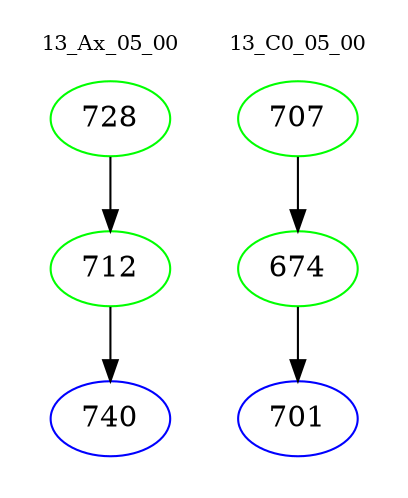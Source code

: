 digraph{
subgraph cluster_0 {
color = white
label = "13_Ax_05_00";
fontsize=10;
T0_728 [label="728", color="green"]
T0_728 -> T0_712 [color="black"]
T0_712 [label="712", color="green"]
T0_712 -> T0_740 [color="black"]
T0_740 [label="740", color="blue"]
}
subgraph cluster_1 {
color = white
label = "13_C0_05_00";
fontsize=10;
T1_707 [label="707", color="green"]
T1_707 -> T1_674 [color="black"]
T1_674 [label="674", color="green"]
T1_674 -> T1_701 [color="black"]
T1_701 [label="701", color="blue"]
}
}
